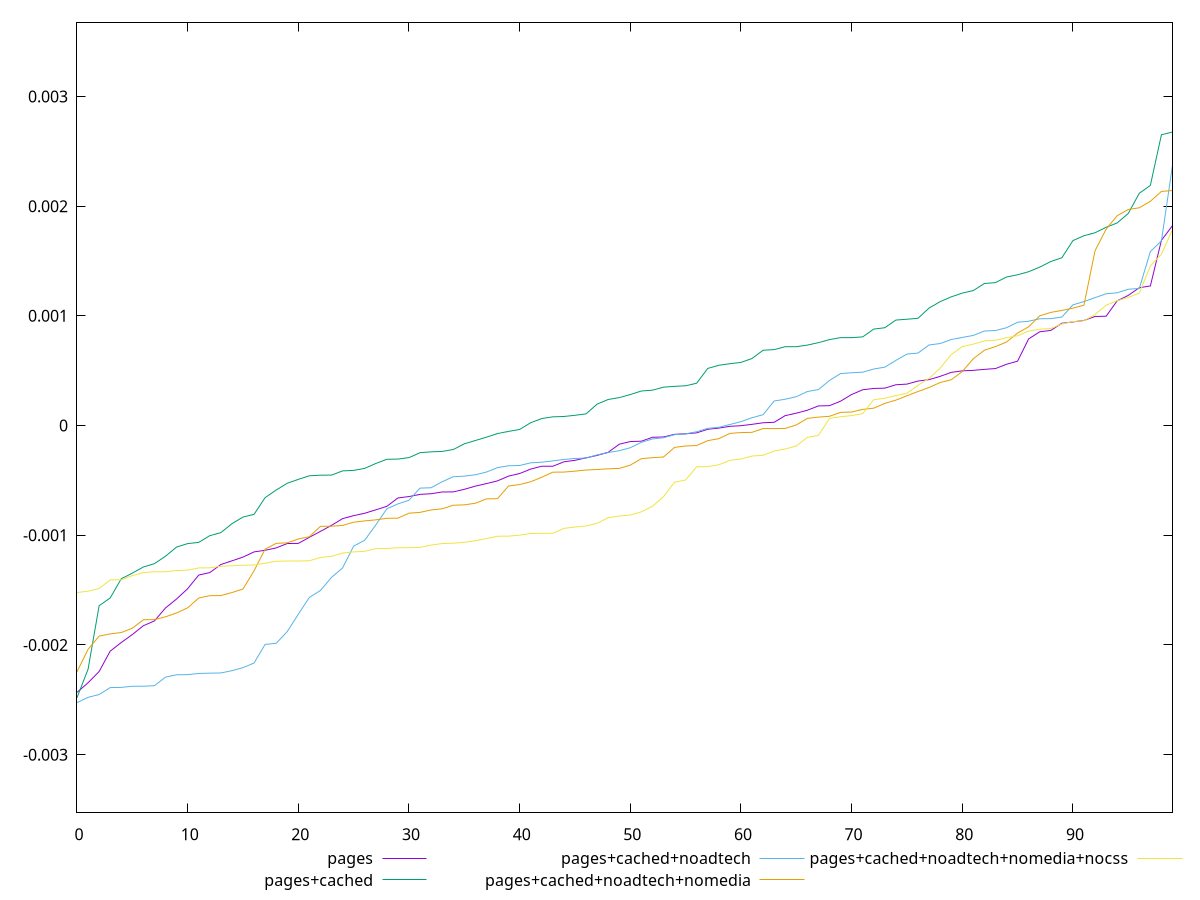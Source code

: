 reset

$pages <<EOF
0 -0.002431910030858903
1 -0.002344378072149245
2 -0.0022417925790969052
3 -0.0020560738620722194
4 -0.001977452456534024
5 -0.0019047245604648078
6 -0.0018240490270706267
7 -0.001780452079740348
8 -0.001662321907962478
9 -0.0015806143880773712
10 -0.0014867523370978859
11 -0.001362638193318734
12 -0.001340254128385907
13 -0.001266451233099936
14 -0.0012330998823660627
15 -0.0011987479662254085
16 -0.0011515203967384792
17 -0.0011369158399556004
18 -0.0011151474369360708
19 -0.001075170801249707
20 -0.0010740514361399646
21 -0.0010183920240813174
22 -0.0009644539710210737
23 -0.0009095605116192845
24 -0.0008481534120920403
25 -0.0008211491171690877
26 -0.000799245772471395
27 -0.000768161362482908
28 -0.0007363022583477833
29 -0.0006598905185209905
30 -0.0006470338521812424
31 -0.0006270747872075661
32 -0.0006214939900031649
33 -0.0006053437164381204
34 -0.0006047026184570328
35 -0.000581104315933946
36 -0.0005521314431162722
37 -0.0005289188602770145
38 -0.000504010360945637
39 -0.0004608108136243189
40 -0.00043713168347377237
41 -0.0003968110121145188
42 -0.00037067346668485517
43 -0.0003705163771830089
44 -0.000330394455844244
45 -0.00031702091756835723
46 -0.0002942369724173874
47 -0.0002719089197578217
48 -0.0002440816997355058
49 -0.0001701287143586902
50 -0.00014580405455553308
51 -0.0001425873024294066
52 -0.0001068682768068166
53 -0.00010387287922817064
54 -0.0000798973148628544
55 -0.00007498739829422535
56 -0.00006626272777195268
57 -0.000033822358798731024
58 -0.000023247332039698365
59 -0.000007085366008616721
60 -0.0000012495980018100914
61 0.00001106975324873475
62 0.00002540927090125128
63 0.000029606265569273072
64 0.00009062131500292974
65 0.00011278245067732478
66 0.00013965609412674112
67 0.00017893186738163428
68 0.00018134173216595944
69 0.0002220995140084831
70 0.0002830786833375218
71 0.0003260445412540516
72 0.0003383477947507063
73 0.00034107981062644286
74 0.00037180866203716744
75 0.00037781787570028563
76 0.00040574687158974554
77 0.00041862529392529686
78 0.0004483989330037727
79 0.00048463646743620247
80 0.0004987576101278529
81 0.0005032667246691478
82 0.0005122852281308612
83 0.0005195261206761128
84 0.0005587945864835458
85 0.0005869771191489723
86 0.0007901640502754367
87 0.0008548157427659367
88 0.0008671766757386249
89 0.0009323501138130644
90 0.0009445607703935058
91 0.00095825373961825
92 0.0009943033407911737
93 0.0009965638351175712
94 0.0011368839502825176
95 0.0011865006968358983
96 0.0012563138721577813
97 0.0012726610703181812
98 0.0016884957762288225
99 0.001822643116531343
EOF

$pagesCached <<EOF
0 -0.0024806720457930934
1 -0.002220862977395392
2 -0.001642301840523342
3 -0.0015715046598338107
4 -0.0013964303406537551
5 -0.0013451112762667234
6 -0.0012888491082032071
7 -0.0012587131197052991
8 -0.0011904891964798748
9 -0.001107274520962876
10 -0.0010760311474555318
11 -0.0010648627610358057
12 -0.0010036210499076062
13 -0.0009760597362251149
14 -0.0008944247304722506
15 -0.0008338363813655199
16 -0.0008090546736159538
17 -0.0006568552966297062
18 -0.0005875726708109666
19 -0.0005257734643662352
20 -0.0004904490657884917
21 -0.0004576799115658045
22 -0.0004526765163239646
23 -0.0004512947473689959
24 -0.0004132296108789886
25 -0.00040860747085276884
26 -0.000390227175057299
27 -0.00034565510482758715
28 -0.00030736210416878513
29 -0.00030564695658558805
30 -0.00029207167295230204
31 -0.00024741966581962716
32 -0.00023949241238065342
33 -0.00023575187072738397
34 -0.00021853249652776364
35 -0.00016630017819663085
36 -0.00013609326531429516
37 -0.00010588535147331487
38 -0.00007268317482556838
39 -0.000053147107299762565
40 -0.000035601388608937774
41 0.00002606282291460274
42 0.00006364335629491027
43 0.00007966423041825058
44 0.00008270844491034424
45 0.00009351085958723919
46 0.0001062013363138126
47 0.00019531579094179754
48 0.00023776743967660486
49 0.0002546918141015472
50 0.0002826595500589802
51 0.0003149765202356951
52 0.0003224484737511149
53 0.00034980295633622177
54 0.0003575284257052065
55 0.0003625307688638746
56 0.00038606838894247544
57 0.0005209446547563348
58 0.0005496255845004169
59 0.000563837740318375
60 0.000575589596700788
61 0.0006113713746929949
62 0.0006864251970158956
63 0.0006925145664470697
64 0.0007186277384463209
65 0.0007187923804155804
66 0.0007333319008137974
67 0.0007557370400532804
68 0.000783352271223533
69 0.0008012623225495494
70 0.0008013619085977073
71 0.0008081719172702131
72 0.0008793707641173133
73 0.0008916714608177126
74 0.0009616137189652702
75 0.0009689888582620862
76 0.000977847051182447
77 0.0010710026183766111
78 0.0011295605838843384
79 0.0011733118167011071
80 0.0012072253437074923
81 0.0012307020487429604
82 0.0012948503068362365
83 0.0013031127078761827
84 0.0013538463672390574
85 0.0013742439074425807
86 0.0014023489708568939
87 0.0014440338028404679
88 0.0014954507612167656
89 0.0015293214460554995
90 0.0016857884234419884
91 0.001730743599648797
92 0.0017573812083396584
93 0.0018074292978418436
94 0.001846906068207814
95 0.0019330667631264633
96 0.002117337078389347
97 0.002188879698189548
98 0.002650764011951044
99 0.002675728366212085
EOF

$pagesCachedNoadtech <<EOF
0 -0.0025254981369846174
1 -0.002477165492054887
2 -0.002451402511471691
3 -0.0023884844447271884
4 -0.0023863897013084345
5 -0.0023763575013709608
6 -0.002376245303839673
7 -0.002371143609107122
8 -0.002292937122866194
9 -0.0022714404936328993
10 -0.0022701817517025253
11 -0.0022595230354900504
12 -0.002256825936517381
13 -0.002255062508926471
14 -0.0022342377223906707
15 -0.0022064668138538452
16 -0.0021641660346069748
17 -0.001994548981200199
18 -0.0019849321746614507
19 -0.0018778978869349327
20 -0.001719668298889852
21 -0.0015663771129229875
22 -0.0015031635095006529
23 -0.0013837139231763812
24 -0.0012978006780570662
25 -0.0010988201362358522
26 -0.0010447803143243408
27 -0.0009062635543072667
28 -0.0007586853268591251
29 -0.0007139671117903215
30 -0.0006805370096373226
31 -0.0005699598218342184
32 -0.0005670611727896138
33 -0.0005118141098917229
34 -0.0004664111088269901
35 -0.00046109069954428236
36 -0.00044862636112466824
37 -0.00042392069488138143
38 -0.0003834642382490996
39 -0.00036647842362977687
40 -0.00036395043606878285
41 -0.00033963406742402167
42 -0.00033408030457772605
43 -0.0003221980018661752
44 -0.00030912506538990773
45 -0.0002999346363449437
46 -0.0002961189109482562
47 -0.0002673060740044905
48 -0.0002454933883829891
49 -0.00022950052754509704
50 -0.000202153296342264
51 -0.00015273520708202759
52 -0.00012216174017626452
53 -0.00011106231545747747
54 -0.00008304547442373466
55 -0.00007612165800171128
56 -0.00005600666860583886
57 -0.000025392471715343646
58 -0.00001558386109543203
59 0.000009740703185655286
60 0.00003611014367287807
61 0.0000715890052180354
62 0.00009903810771974691
63 0.00022379358924577432
64 0.00023996146973640913
65 0.0002630670105027641
66 0.0003100707371915923
67 0.00032794938529677605
68 0.00041103142793464054
69 0.0004736902453283301
70 0.0004812109219498728
71 0.00048669864822955264
72 0.0005156054439208657
73 0.0005321263782652069
74 0.0005939592806903663
75 0.0006518900904224411
76 0.0006608302284967366
77 0.0007347223596138147
78 0.0007474302385382708
79 0.0007840967436855578
80 0.0008033506246189995
81 0.0008214841703041209
82 0.0008616615147230827
83 0.0008662408389607815
84 0.0008918142119857919
85 0.0009416566617123617
86 0.0009510449246140876
87 0.000973449019509453
88 0.0009746011123929
89 0.0009887029569687095
90 0.001100178699841572
91 0.0011303234270792185
92 0.0011660709996356928
93 0.0012010263413886058
94 0.0012102707792689433
95 0.0012422942643758553
96 0.0012496975977306696
97 0.001585899262944076
98 0.0016830584004089123
99 0.0023724478472962455
EOF

$pagesCachedNoadtechNomedia <<EOF
0 -0.0022441742399421285
1 -0.002039463022776433
2 -0.001919228838611045
3 -0.0018990597546768573
4 -0.001886411867294473
5 -0.0018471620611915087
6 -0.0017701812005510625
7 -0.001768522368509068
8 -0.0017430044336411363
9 -0.0017080626274003521
10 -0.0016612775265073098
11 -0.001571884518189242
12 -0.0015506707449333044
13 -0.0015494022155033316
14 -0.0015221488833622116
15 -0.0014897243065323002
16 -0.001323727840833136
17 -0.0011265014245390587
18 -0.0010737792627725784
19 -0.0010689328294510747
20 -0.0010337141886437291
21 -0.0010127680928450177
22 -0.00091867462273411
23 -0.0009175639058726453
24 -0.0009103916115190347
25 -0.000881053085222383
26 -0.0008689672686219896
27 -0.0008594511432990809
28 -0.0008454454324229004
29 -0.0008439091551931871
30 -0.0007984702011594264
31 -0.0007913746401293387
32 -0.0007692122624986522
33 -0.0007587590370643993
34 -0.0007261293233333299
35 -0.0007228917061573303
36 -0.0007080336704919643
37 -0.0006685418121528536
38 -0.0006662785529820664
39 -0.0005509528267900494
40 -0.0005376945563964194
41 -0.000512005558216036
42 -0.000470735533729727
43 -0.0004247715962312715
44 -0.0004240089252133594
45 -0.000415412892791478
46 -0.0004053345847716272
47 -0.00040062323969063866
48 -0.000394335575066245
49 -0.00039052472980331544
50 -0.0003606867244831391
51 -0.00030196411515293065
52 -0.0002928204967102582
53 -0.0002865711692122739
54 -0.00019894323775207224
55 -0.0001860676611027623
56 -0.00018208696167877053
57 -0.00013766518169931185
58 -0.00011927672745458609
59 -0.00007137574944331618
60 -0.00006387846396075647
61 -0.00006185913819985178
62 -0.000027442662189747225
63 -0.00002740244704053079
64 -0.000026226178423205405
65 0.000005857583921059506
66 0.00006544768126584277
67 0.00007700918459043194
68 0.00008429104179056707
69 0.0001200652372919173
70 0.00012349532073605772
71 0.00014733960519486278
72 0.00015847918714317552
73 0.0002017393926360217
74 0.00023191918082654251
75 0.0002716921542079781
76 0.0003103957552610512
77 0.00034722906284714584
78 0.0003922627539526381
79 0.0004169874193394152
80 0.0004927658610138671
81 0.0006089668484039717
82 0.0006868987405927537
83 0.0007197449674574371
84 0.0007613776891923829
85 0.0008427850212373355
86 0.0009004419460786313
87 0.0010002511263334437
88 0.001031328644871387
89 0.0010491670190122613
90 0.0010700237682801936
91 0.0010976302709217985
92 0.0015936796437129718
93 0.0017896506363438982
94 0.0019128237299185678
95 0.0019693926406006705
96 0.0019852128685066217
97 0.0020443730860827992
98 0.0021341757412343177
99 0.0021423566453296523
EOF

$pagesCachedNoadtechNomediaNocss <<EOF
0 -0.0015219788578124138
1 -0.0015096992940078623
2 -0.0014858167091761653
3 -0.001406797816018978
4 -0.0014059379411248706
5 -0.001367609835636676
6 -0.0013401293447077407
7 -0.0013327133589499213
8 -0.001332357869513403
9 -0.0013213514151253652
10 -0.0013176077447789975
11 -0.001297504574336122
12 -0.0012968304866804886
13 -0.001281639187040634
14 -0.0012777829302180188
15 -0.0012734279503322844
16 -0.0012708042465581432
17 -0.0012548155765629671
18 -0.0012366843286068484
19 -0.0012348425115674016
20 -0.0012346715861434314
21 -0.0012323291258990309
22 -0.0012021033328844077
23 -0.0011923755203541609
24 -0.0011621618273106725
25 -0.0011516702997826137
26 -0.001145864073876609
27 -0.0011224905552496916
28 -0.0011199164373299896
29 -0.0011139052519170544
30 -0.001113155567640508
31 -0.001110640381975208
32 -0.0010897718753934491
33 -0.0010753718939308758
34 -0.0010721946339975162
35 -0.0010645517125666686
36 -0.0010502741995446923
37 -0.0010302510604911052
38 -0.001008921352732666
39 -0.0010079080094721354
40 -0.0009989410218722316
41 -0.00098391699657637
42 -0.0009823856881103765
43 -0.0009818991320504373
44 -0.0009371040004812648
45 -0.0009246819031868906
46 -0.0009152184112652638
47 -0.0008906314451514796
48 -0.000840096073944218
49 -0.0008249757762765431
50 -0.0008157676249408663
51 -0.0007863999266945143
52 -0.0007353912347180386
53 -0.000648330675731517
54 -0.0005160947204505245
55 -0.0004963009765781755
56 -0.000375837980223017
57 -0.0003740823227511951
58 -0.00035760834710478126
59 -0.0003172975825382056
60 -0.0003050780600588464
61 -0.0002779653693128541
62 -0.00027092954136947664
63 -0.00023127724592575603
64 -0.0002136548622424149
65 -0.00018567089166614744
66 -0.0001072649578474881
67 -0.00009010036131909747
68 0.00006477997838912689
69 0.0000802763549853848
70 0.00009094479978048257
71 0.00010832464435373348
72 0.00023522795280059086
73 0.00024892394002942254
74 0.0002729348316830728
75 0.00029478548716513965
76 0.00036733619474566616
77 0.000430787277449244
78 0.0005220802440778806
79 0.000646586600915259
80 0.0007202082099288361
81 0.0007421425755989565
82 0.0007715342407190746
83 0.0007772302091250634
84 0.0008008400369307424
85 0.000818596684517315
86 0.000861571865158859
87 0.0008782633380743532
88 0.0008843819794143622
89 0.0009258418867416164
90 0.0009475708391450934
91 0.0009558067887311207
92 0.0010115429694374906
93 0.0010968868885406137
94 0.0011380084289479924
95 0.0011680172056509155
96 0.0012072835874631462
97 0.0014543544907686258
98 0.0015624520981171901
99 0.00178601771114888
EOF

set key outside below
set xrange [0:99]
set yrange [-0.0035254981369846174:0.003675728366212085]
set trange [-0.0035254981369846174:0.003675728366212085]
set terminal svg size 640, 580 enhanced background rgb 'white'
set output "report_00018_2021-02-10T15-25-16.877Z/meta/pScore-difference/comparison/sorted/all_raw.svg"

plot $pages title "pages" with line, \
     $pagesCached title "pages+cached" with line, \
     $pagesCachedNoadtech title "pages+cached+noadtech" with line, \
     $pagesCachedNoadtechNomedia title "pages+cached+noadtech+nomedia" with line, \
     $pagesCachedNoadtechNomediaNocss title "pages+cached+noadtech+nomedia+nocss" with line

reset
